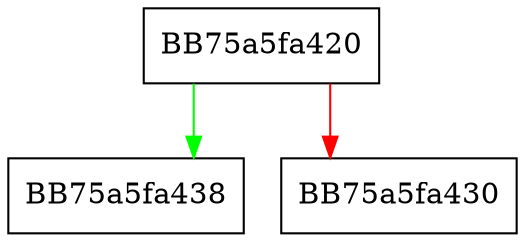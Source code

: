 digraph ThreatCmp {
  node [shape="box"];
  graph [splines=ortho];
  BB75a5fa420 -> BB75a5fa438 [color="green"];
  BB75a5fa420 -> BB75a5fa430 [color="red"];
}